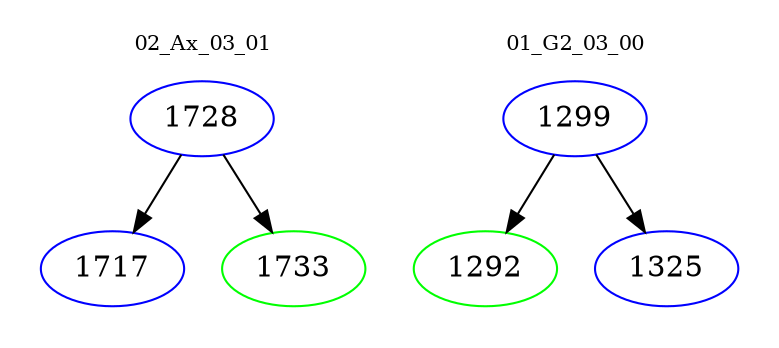 digraph{
subgraph cluster_0 {
color = white
label = "02_Ax_03_01";
fontsize=10;
T0_1728 [label="1728", color="blue"]
T0_1728 -> T0_1717 [color="black"]
T0_1717 [label="1717", color="blue"]
T0_1728 -> T0_1733 [color="black"]
T0_1733 [label="1733", color="green"]
}
subgraph cluster_1 {
color = white
label = "01_G2_03_00";
fontsize=10;
T1_1299 [label="1299", color="blue"]
T1_1299 -> T1_1292 [color="black"]
T1_1292 [label="1292", color="green"]
T1_1299 -> T1_1325 [color="black"]
T1_1325 [label="1325", color="blue"]
}
}
